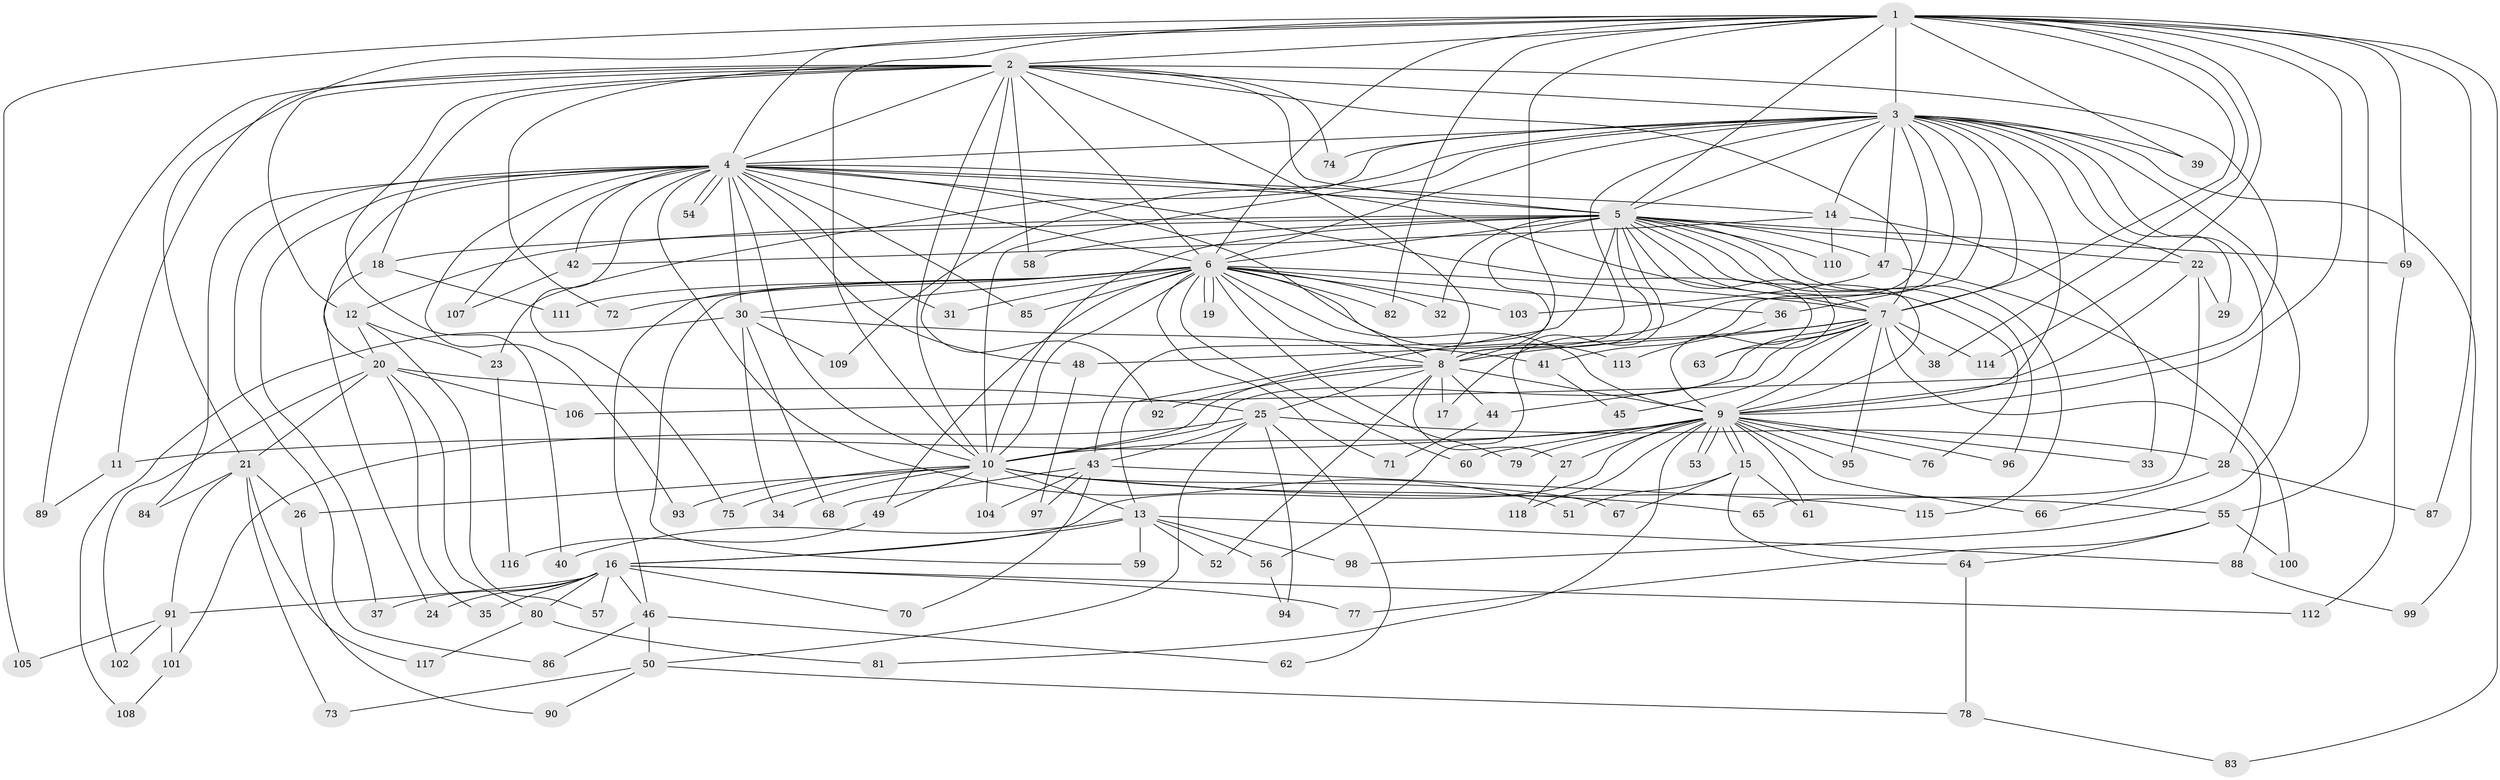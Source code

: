 // Generated by graph-tools (version 1.1) at 2025/34/03/09/25 02:34:35]
// undirected, 118 vertices, 261 edges
graph export_dot {
graph [start="1"]
  node [color=gray90,style=filled];
  1;
  2;
  3;
  4;
  5;
  6;
  7;
  8;
  9;
  10;
  11;
  12;
  13;
  14;
  15;
  16;
  17;
  18;
  19;
  20;
  21;
  22;
  23;
  24;
  25;
  26;
  27;
  28;
  29;
  30;
  31;
  32;
  33;
  34;
  35;
  36;
  37;
  38;
  39;
  40;
  41;
  42;
  43;
  44;
  45;
  46;
  47;
  48;
  49;
  50;
  51;
  52;
  53;
  54;
  55;
  56;
  57;
  58;
  59;
  60;
  61;
  62;
  63;
  64;
  65;
  66;
  67;
  68;
  69;
  70;
  71;
  72;
  73;
  74;
  75;
  76;
  77;
  78;
  79;
  80;
  81;
  82;
  83;
  84;
  85;
  86;
  87;
  88;
  89;
  90;
  91;
  92;
  93;
  94;
  95;
  96;
  97;
  98;
  99;
  100;
  101;
  102;
  103;
  104;
  105;
  106;
  107;
  108;
  109;
  110;
  111;
  112;
  113;
  114;
  115;
  116;
  117;
  118;
  1 -- 2;
  1 -- 3;
  1 -- 4;
  1 -- 5;
  1 -- 6;
  1 -- 7;
  1 -- 8;
  1 -- 9;
  1 -- 10;
  1 -- 21;
  1 -- 38;
  1 -- 39;
  1 -- 55;
  1 -- 69;
  1 -- 82;
  1 -- 83;
  1 -- 87;
  1 -- 105;
  1 -- 114;
  2 -- 3;
  2 -- 4;
  2 -- 5;
  2 -- 6;
  2 -- 7;
  2 -- 8;
  2 -- 9;
  2 -- 10;
  2 -- 11;
  2 -- 12;
  2 -- 18;
  2 -- 40;
  2 -- 58;
  2 -- 72;
  2 -- 74;
  2 -- 89;
  2 -- 92;
  3 -- 4;
  3 -- 5;
  3 -- 6;
  3 -- 7;
  3 -- 8;
  3 -- 9;
  3 -- 10;
  3 -- 14;
  3 -- 17;
  3 -- 22;
  3 -- 23;
  3 -- 28;
  3 -- 29;
  3 -- 36;
  3 -- 39;
  3 -- 41;
  3 -- 47;
  3 -- 74;
  3 -- 98;
  3 -- 99;
  3 -- 109;
  4 -- 5;
  4 -- 6;
  4 -- 7;
  4 -- 8;
  4 -- 9;
  4 -- 10;
  4 -- 14;
  4 -- 20;
  4 -- 30;
  4 -- 31;
  4 -- 37;
  4 -- 42;
  4 -- 48;
  4 -- 51;
  4 -- 54;
  4 -- 54;
  4 -- 75;
  4 -- 84;
  4 -- 85;
  4 -- 86;
  4 -- 93;
  4 -- 107;
  5 -- 6;
  5 -- 7;
  5 -- 8;
  5 -- 9;
  5 -- 10;
  5 -- 12;
  5 -- 13;
  5 -- 18;
  5 -- 22;
  5 -- 32;
  5 -- 43;
  5 -- 47;
  5 -- 56;
  5 -- 58;
  5 -- 63;
  5 -- 69;
  5 -- 76;
  5 -- 96;
  5 -- 110;
  5 -- 115;
  6 -- 7;
  6 -- 8;
  6 -- 9;
  6 -- 10;
  6 -- 19;
  6 -- 19;
  6 -- 30;
  6 -- 31;
  6 -- 32;
  6 -- 36;
  6 -- 46;
  6 -- 49;
  6 -- 59;
  6 -- 60;
  6 -- 71;
  6 -- 72;
  6 -- 79;
  6 -- 82;
  6 -- 85;
  6 -- 103;
  6 -- 111;
  6 -- 113;
  7 -- 8;
  7 -- 9;
  7 -- 10;
  7 -- 38;
  7 -- 44;
  7 -- 45;
  7 -- 48;
  7 -- 63;
  7 -- 88;
  7 -- 95;
  7 -- 114;
  8 -- 9;
  8 -- 10;
  8 -- 17;
  8 -- 25;
  8 -- 27;
  8 -- 44;
  8 -- 52;
  8 -- 92;
  9 -- 10;
  9 -- 11;
  9 -- 15;
  9 -- 15;
  9 -- 16;
  9 -- 27;
  9 -- 33;
  9 -- 53;
  9 -- 53;
  9 -- 60;
  9 -- 61;
  9 -- 66;
  9 -- 76;
  9 -- 79;
  9 -- 81;
  9 -- 95;
  9 -- 96;
  9 -- 118;
  10 -- 13;
  10 -- 26;
  10 -- 34;
  10 -- 49;
  10 -- 55;
  10 -- 65;
  10 -- 67;
  10 -- 75;
  10 -- 93;
  10 -- 104;
  11 -- 89;
  12 -- 20;
  12 -- 23;
  12 -- 57;
  13 -- 16;
  13 -- 40;
  13 -- 52;
  13 -- 56;
  13 -- 59;
  13 -- 88;
  13 -- 98;
  14 -- 33;
  14 -- 42;
  14 -- 110;
  15 -- 51;
  15 -- 61;
  15 -- 64;
  15 -- 67;
  16 -- 24;
  16 -- 35;
  16 -- 37;
  16 -- 46;
  16 -- 57;
  16 -- 70;
  16 -- 77;
  16 -- 80;
  16 -- 91;
  16 -- 112;
  18 -- 24;
  18 -- 111;
  20 -- 21;
  20 -- 25;
  20 -- 35;
  20 -- 80;
  20 -- 102;
  20 -- 106;
  21 -- 26;
  21 -- 73;
  21 -- 84;
  21 -- 91;
  21 -- 117;
  22 -- 29;
  22 -- 65;
  22 -- 106;
  23 -- 116;
  25 -- 28;
  25 -- 43;
  25 -- 50;
  25 -- 62;
  25 -- 94;
  25 -- 101;
  26 -- 90;
  27 -- 118;
  28 -- 66;
  28 -- 87;
  30 -- 34;
  30 -- 41;
  30 -- 68;
  30 -- 108;
  30 -- 109;
  36 -- 113;
  41 -- 45;
  42 -- 107;
  43 -- 68;
  43 -- 70;
  43 -- 97;
  43 -- 104;
  43 -- 115;
  44 -- 71;
  46 -- 50;
  46 -- 62;
  46 -- 86;
  47 -- 100;
  47 -- 103;
  48 -- 97;
  49 -- 116;
  50 -- 73;
  50 -- 78;
  50 -- 90;
  55 -- 64;
  55 -- 77;
  55 -- 100;
  56 -- 94;
  64 -- 78;
  69 -- 112;
  78 -- 83;
  80 -- 81;
  80 -- 117;
  88 -- 99;
  91 -- 101;
  91 -- 102;
  91 -- 105;
  101 -- 108;
}
